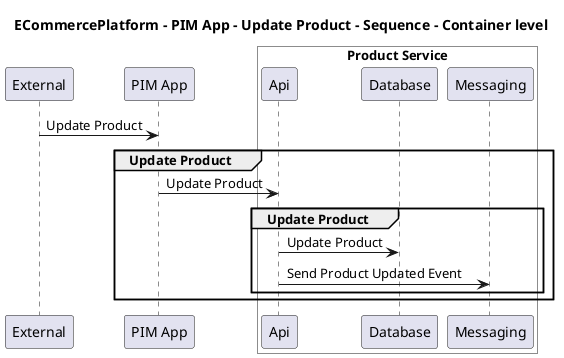 @startuml

title ECommercePlatform - PIM App - Update Product - Sequence - Container level

participant "External" as C4InterFlow.SoftwareSystems.ExternalSystem
participant "PIM App" as ECommercePlatform.SoftwareSystems.PIMApp

box "Product Service" #White
    participant "Api" as ECommercePlatform.SoftwareSystems.ProductService.Containers.Api
    participant "Database" as ECommercePlatform.SoftwareSystems.ProductService.Containers.Database
    participant "Messaging" as ECommercePlatform.SoftwareSystems.ProductService.Containers.Messaging
end box


C4InterFlow.SoftwareSystems.ExternalSystem -> ECommercePlatform.SoftwareSystems.PIMApp : Update Product
group Update Product
ECommercePlatform.SoftwareSystems.PIMApp -> ECommercePlatform.SoftwareSystems.ProductService.Containers.Api : Update Product
group Update Product
ECommercePlatform.SoftwareSystems.ProductService.Containers.Api -> ECommercePlatform.SoftwareSystems.ProductService.Containers.Database : Update Product
ECommercePlatform.SoftwareSystems.ProductService.Containers.Api -> ECommercePlatform.SoftwareSystems.ProductService.Containers.Messaging : Send Product Updated Event
end
end


@enduml
